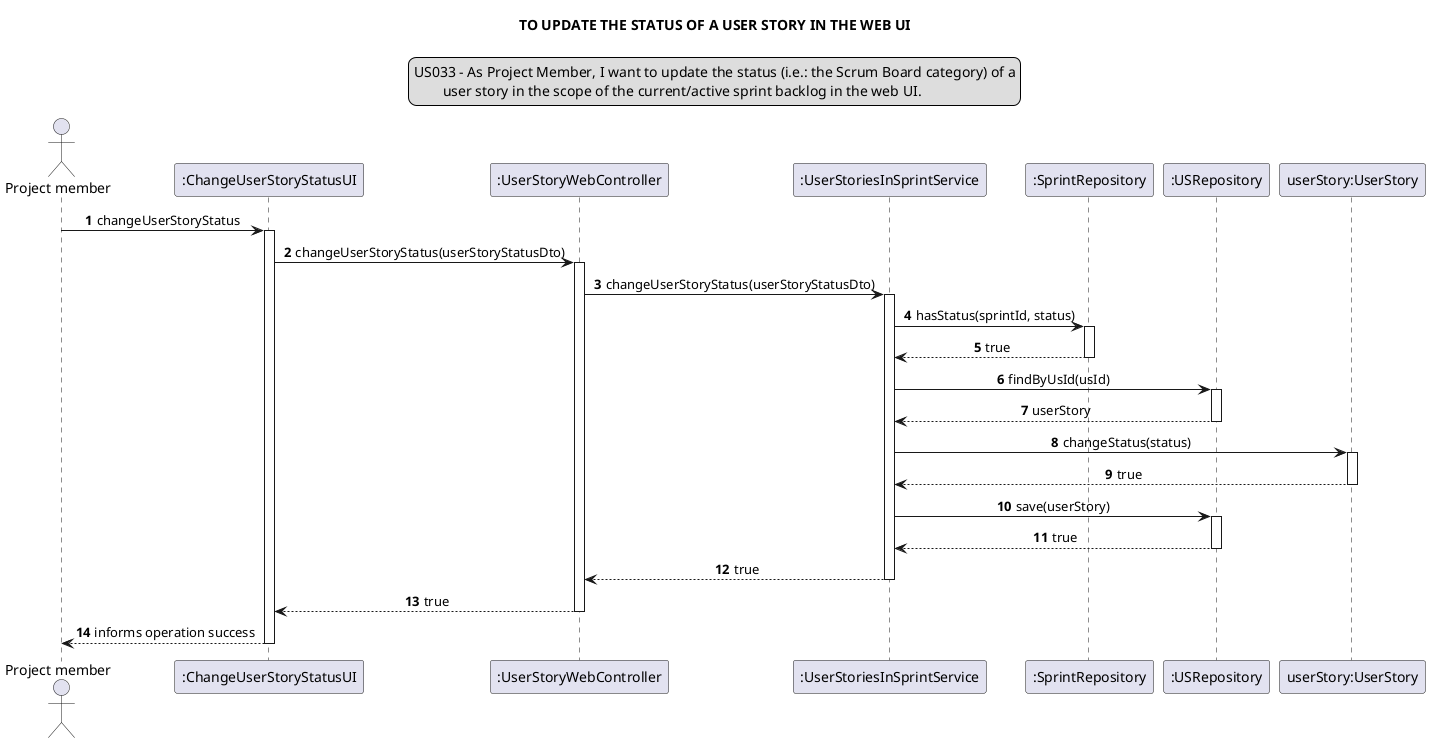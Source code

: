 @startuml
skinparam sequenceMessageAlign center
title TO UPDATE THE STATUS OF A USER STORY IN THE WEB UI
legend top
US033 - As Project Member, I want to update the status (i.e.: the Scrum Board category) of a
        user story in the scope of the current/active sprint backlog in the web UI.
end legend
autonumber

actor "Project member" as pm
participant ":ChangeUserStoryStatusUI" as ui
participant ":UserStoryWebController" as controller
participant ":UserStoriesInSprintService" as service
participant ":SprintRepository" as repo
participant ":USRepository" as usRepo
participant "userStory:UserStory" as us

pm -> ui: changeUserStoryStatus
activate ui
ui -> controller: changeUserStoryStatus(userStoryStatusDto)
activate controller
controller -> service: changeUserStoryStatus(userStoryStatusDto)
activate service
service -> repo: hasStatus(sprintId, status)
activate repo
repo --> service: true
deactivate repo
service -> usRepo: findByUsId(usId)
activate usRepo

usRepo --> service: userStory
deactivate usRepo

service -> us: changeStatus(status)
activate us
us --> service: true
deactivate us
service -> usRepo: save(userStory)
activate usRepo
usRepo --> service: true
deactivate usRepo
service --> controller: true
deactivate service
controller --> ui: true
deactivate controller
ui -->pm: informs operation success
deactivate ui

@enduml